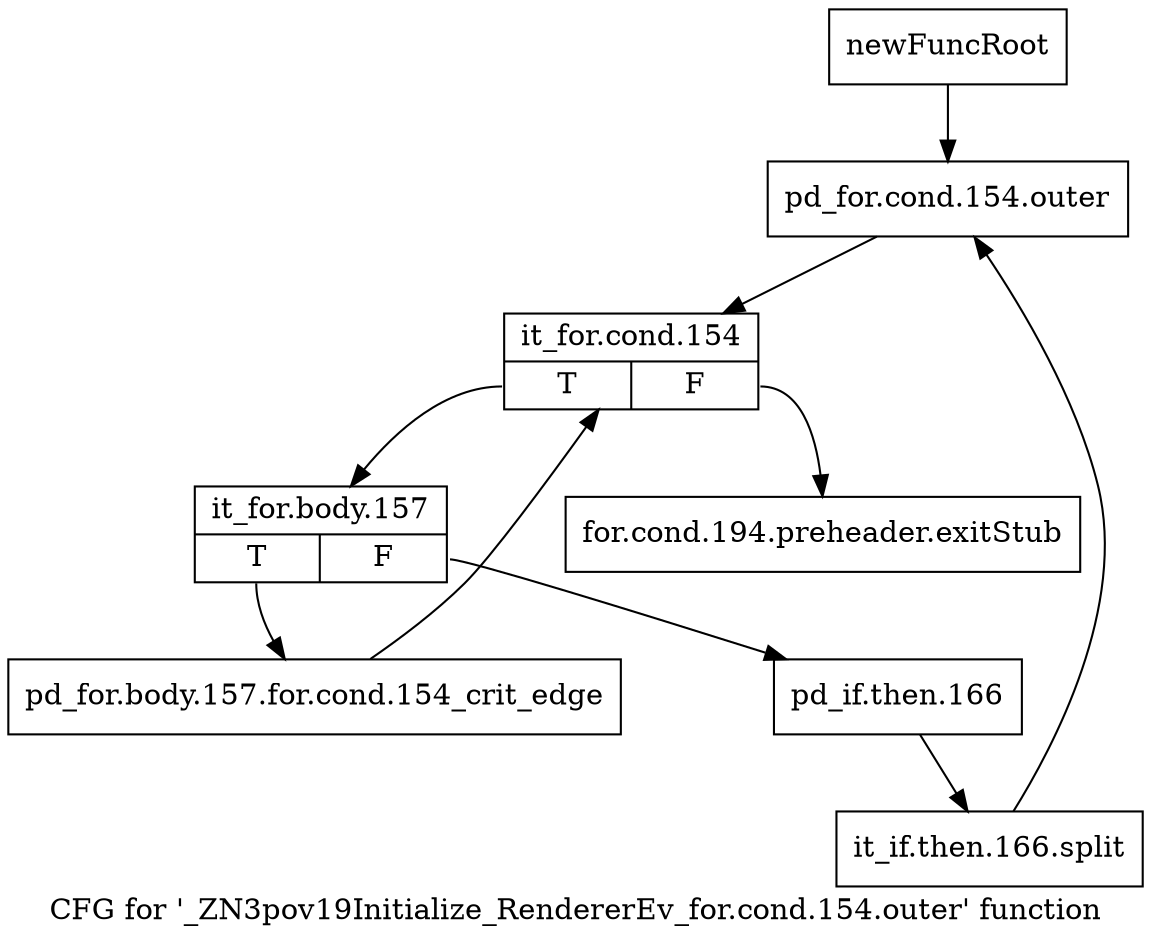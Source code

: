 digraph "CFG for '_ZN3pov19Initialize_RendererEv_for.cond.154.outer' function" {
	label="CFG for '_ZN3pov19Initialize_RendererEv_for.cond.154.outer' function";

	Node0x13c8f00 [shape=record,label="{newFuncRoot}"];
	Node0x13c8f00 -> Node0x13c8fa0;
	Node0x13c8f50 [shape=record,label="{for.cond.194.preheader.exitStub}"];
	Node0x13c8fa0 [shape=record,label="{pd_for.cond.154.outer}"];
	Node0x13c8fa0 -> Node0x13c8ff0;
	Node0x13c8ff0 [shape=record,label="{it_for.cond.154|{<s0>T|<s1>F}}"];
	Node0x13c8ff0:s0 -> Node0x13c9040;
	Node0x13c8ff0:s1 -> Node0x13c8f50;
	Node0x13c9040 [shape=record,label="{it_for.body.157|{<s0>T|<s1>F}}"];
	Node0x13c9040:s0 -> Node0x13c90e0;
	Node0x13c9040:s1 -> Node0x13c9090;
	Node0x13c9090 [shape=record,label="{pd_if.then.166}"];
	Node0x13c9090 -> Node0x3850eb0;
	Node0x3850eb0 [shape=record,label="{it_if.then.166.split}"];
	Node0x3850eb0 -> Node0x13c8fa0;
	Node0x13c90e0 [shape=record,label="{pd_for.body.157.for.cond.154_crit_edge}"];
	Node0x13c90e0 -> Node0x13c8ff0;
}
